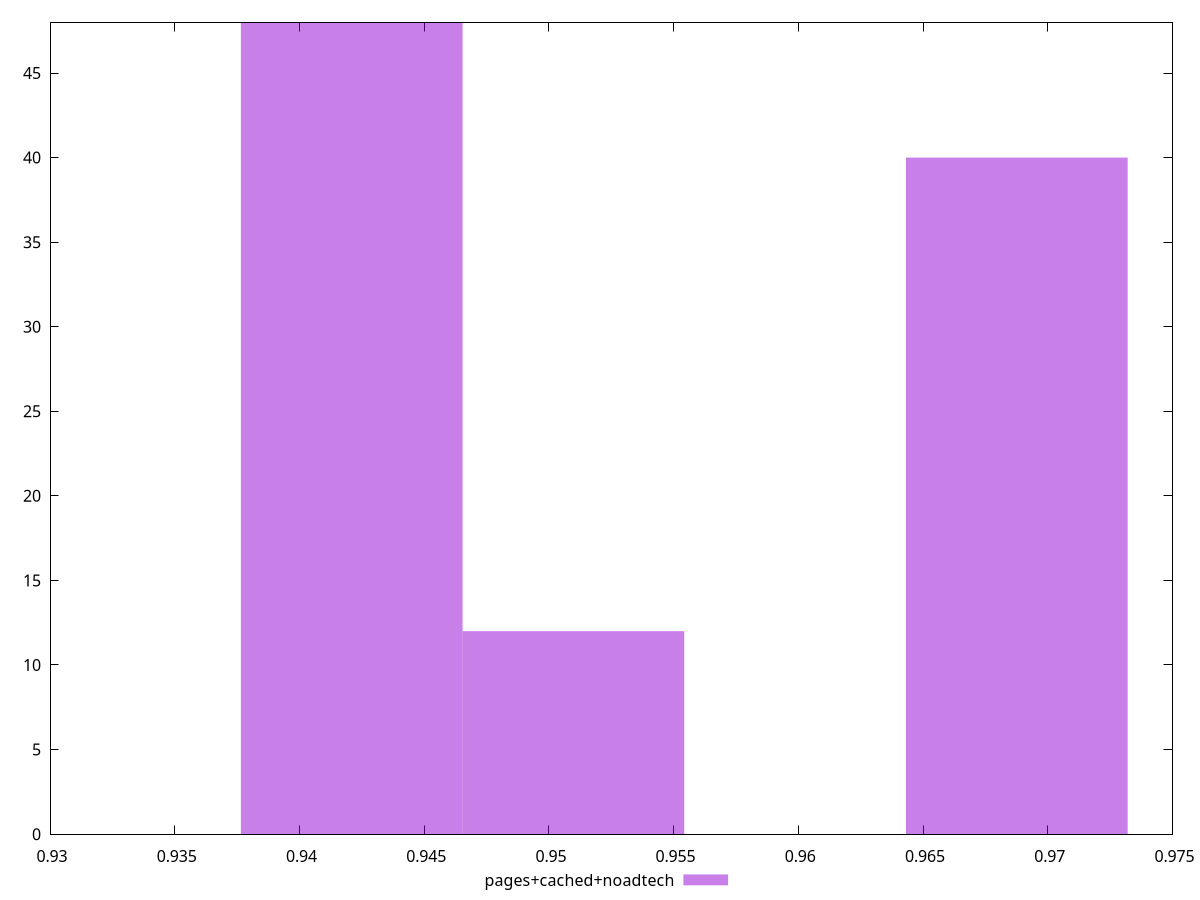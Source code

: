 $_pagesCachedNoadtech <<EOF
0.942095846394219 48
0.9687589363865081 40
0.9509835430583153 12
EOF
set key outside below
set terminal pngcairo
set output "report_00006_2020-11-02T20-21-41.718Z/first-contentful-paint/pages+cached+noadtech//hist.png"
set yrange [0:48]
set boxwidth 0.008887696664096405
set style fill transparent solid 0.5 noborder
plot $_pagesCachedNoadtech title "pages+cached+noadtech" with boxes ,